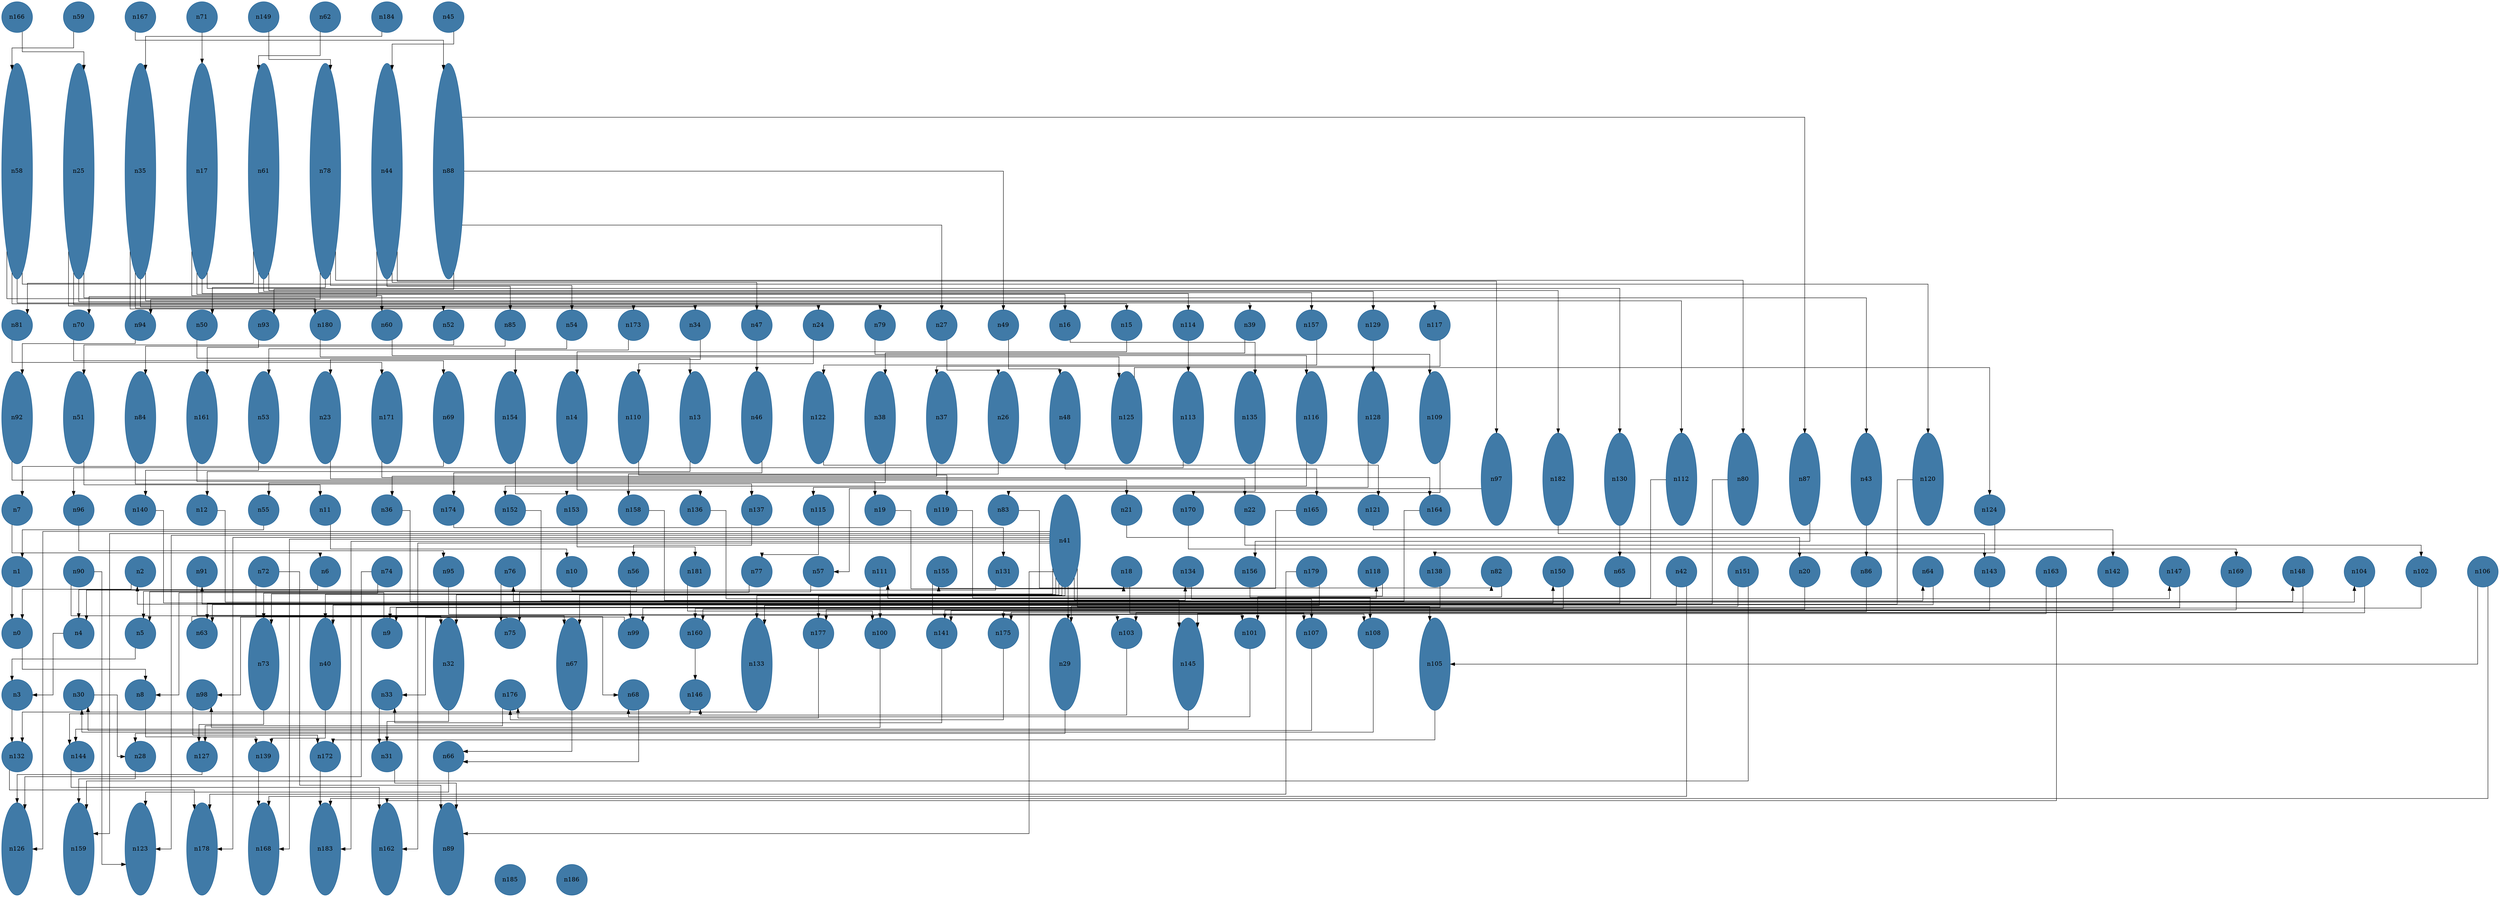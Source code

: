//do not use DOT to generate pdf use NEATO or FDP
digraph{
layout="neato";
splines="ortho";
n166[shape="ellipse", style="filled", color="#004E8ABF", pos="0,30!", height="1", width="1"];
n166 -> n25;
n59[shape="ellipse", style="filled", color="#004E8ABF", pos="2,30!", height="1", width="1"];
n59 -> n58;
n167[shape="ellipse", style="filled", color="#004E8ABF", pos="4,30!", height="1", width="1"];
n167 -> n88;
n71[shape="ellipse", style="filled", color="#004E8ABF", pos="6,30!", height="1", width="1"];
n71 -> n17;
n149[shape="ellipse", style="filled", color="#004E8ABF", pos="8,30!", height="1", width="1"];
n149 -> n78;
n62[shape="ellipse", style="filled", color="#004E8ABF", pos="10,30!", height="1", width="1"];
n62 -> n61;
n184[shape="ellipse", style="filled", color="#004E8ABF", pos="12,30!", height="1", width="1"];
n184 -> n35;
n45[shape="ellipse", style="filled", color="#004E8ABF", pos="14,30!", height="1", width="1"];
n45 -> n44;
n58[shape="ellipse", style="filled", color="#004E8ABF", pos="0,25!", height="7", width="1"];
n58 -> n120;
n58 -> n15;
n58 -> n39;
n58 -> n180;
n25[shape="ellipse", style="filled", color="#004E8ABF", pos="2,25!", height="7", width="1"];
n25 -> n24;
n25 -> n79;
n25 -> n117;
n25 -> n43;
n35[shape="ellipse", style="filled", color="#004E8ABF", pos="4,25!", height="7", width="1"];
n35 -> n112;
n35 -> n52;
n35 -> n173;
n35 -> n34;
n17[shape="ellipse", style="filled", color="#004E8ABF", pos="6,25!", height="7", width="1"];
n17 -> n16;
n17 -> n130;
n17 -> n114;
n17 -> n60;
n61[shape="ellipse", style="filled", color="#004E8ABF", pos="8,25!", height="7", width="1"];
n61 -> n81;
n61 -> n157;
n61 -> n129;
n61 -> n182;
n78[shape="ellipse", style="filled", color="#004E8ABF", pos="10,25!", height="7", width="1"];
n78 -> n80;
n78 -> n50;
n78 -> n94;
n78 -> n54;
n44[shape="ellipse", style="filled", color="#004E8ABF", pos="12,25!", height="7", width="1"];
n44 -> n47;
n44 -> n70;
n44 -> n85;
n44 -> n97;
n88[shape="ellipse", style="filled", color="#004E8ABF", pos="14,25!", height="7", width="1"];
n88 -> n27;
n88 -> n49;
n88 -> n93;
n88 -> n87;
n81[shape="ellipse", style="filled", color="#004E8ABF", pos="0,20!", height="1", width="1"];
n81 -> n171;
n70[shape="ellipse", style="filled", color="#004E8ABF", pos="2,20!", height="1", width="1"];
n70 -> n69;
n94[shape="ellipse", style="filled", color="#004E8ABF", pos="4,20!", height="1", width="1"];
n94 -> n92;
n50[shape="ellipse", style="filled", color="#004E8ABF", pos="6,20!", height="1", width="1"];
n50 -> n13;
n93[shape="ellipse", style="filled", color="#004E8ABF", pos="8,20!", height="1", width="1"];
n93 -> n161;
n180[shape="ellipse", style="filled", color="#004E8ABF", pos="10,20!", height="1", width="1"];
n180 -> n125;
n60[shape="ellipse", style="filled", color="#004E8ABF", pos="12,20!", height="1", width="1"];
n60 -> n116;
n52[shape="ellipse", style="filled", color="#004E8ABF", pos="14,20!", height="1", width="1"];
n52 -> n51;
n85[shape="ellipse", style="filled", color="#004E8ABF", pos="16,20!", height="1", width="1"];
n85 -> n84;
n54[shape="ellipse", style="filled", color="#004E8ABF", pos="18,20!", height="1", width="1"];
n54 -> n53;
n173[shape="ellipse", style="filled", color="#004E8ABF", pos="20,20!", height="1", width="1"];
n173 -> n154;
n34[shape="ellipse", style="filled", color="#004E8ABF", pos="22,20!", height="1", width="1"];
n34 -> n23;
n47[shape="ellipse", style="filled", color="#004E8ABF", pos="24,20!", height="1", width="1"];
n47 -> n46;
n24[shape="ellipse", style="filled", color="#004E8ABF", pos="26,20!", height="1", width="1"];
n24 -> n110;
n79[shape="ellipse", style="filled", color="#004E8ABF", pos="28,20!", height="1", width="1"];
n79 -> n109;
n27[shape="ellipse", style="filled", color="#004E8ABF", pos="30,20!", height="1", width="1"];
n27 -> n26;
n49[shape="ellipse", style="filled", color="#004E8ABF", pos="32,20!", height="1", width="1"];
n49 -> n48;
n16[shape="ellipse", style="filled", color="#004E8ABF", pos="34,20!", height="1", width="1"];
n16 -> n135;
n15[shape="ellipse", style="filled", color="#004E8ABF", pos="36,20!", height="1", width="1"];
n15 -> n14;
n114[shape="ellipse", style="filled", color="#004E8ABF", pos="38,20!", height="1", width="1"];
n114 -> n113;
n39[shape="ellipse", style="filled", color="#004E8ABF", pos="40,20!", height="1", width="1"];
n39 -> n38;
n157[shape="ellipse", style="filled", color="#004E8ABF", pos="42,20!", height="1", width="1"];
n157 -> n122;
n129[shape="ellipse", style="filled", color="#004E8ABF", pos="44,20!", height="1", width="1"];
n129 -> n128;
n117[shape="ellipse", style="filled", color="#004E8ABF", pos="46,20!", height="1", width="1"];
n117 -> n37;
n92[shape="ellipse", style="filled", color="#004E8ABF", pos="0,17!", height="3", width="1"];
n92 -> n21;
n51[shape="ellipse", style="filled", color="#004E8ABF", pos="2,17!", height="3", width="1"];
n51 -> n11;
n84[shape="ellipse", style="filled", color="#004E8ABF", pos="4,17!", height="3", width="1"];
n84 -> n137;
n161[shape="ellipse", style="filled", color="#004E8ABF", pos="6,17!", height="3", width="1"];
n161 -> n19;
n53[shape="ellipse", style="filled", color="#004E8ABF", pos="8,17!", height="3", width="1"];
n53 -> n140;
n23[shape="ellipse", style="filled", color="#004E8ABF", pos="10,17!", height="3", width="1"];
n23 -> n22;
n171[shape="ellipse", style="filled", color="#004E8ABF", pos="12,17!", height="3", width="1"];
n171 -> n164;
n69[shape="ellipse", style="filled", color="#004E8ABF", pos="14,17!", height="3", width="1"];
n69 -> n7;
n154[shape="ellipse", style="filled", color="#004E8ABF", pos="16,17!", height="3", width="1"];
n154 -> n153;
n14[shape="ellipse", style="filled", color="#004E8ABF", pos="18,17!", height="3", width="1"];
n14 -> n136;
n110[shape="ellipse", style="filled", color="#004E8ABF", pos="20,17!", height="3", width="1"];
n110 -> n119;
n13[shape="ellipse", style="filled", color="#004E8ABF", pos="22,17!", height="3", width="1"];
n13 -> n12;
n46[shape="ellipse", style="filled", color="#004E8ABF", pos="24,17!", height="3", width="1"];
n46 -> n174;
n122[shape="ellipse", style="filled", color="#004E8ABF", pos="26,17!", height="3", width="1"];
n122 -> n121;
n38[shape="ellipse", style="filled", color="#004E8ABF", pos="28,17!", height="3", width="1"];
n38 -> n55;
n37[shape="ellipse", style="filled", color="#004E8ABF", pos="30,17!", height="3", width="1"];
n37 -> n36;
n26[shape="ellipse", style="filled", color="#004E8ABF", pos="32,17!", height="3", width="1"];
n26 -> n158;
n48[shape="ellipse", style="filled", color="#004E8ABF", pos="34,17!", height="3", width="1"];
n48 -> n165;
n125[shape="ellipse", style="filled", color="#004E8ABF", pos="36,17!", height="3", width="1"];
n125 -> n124;
n113[shape="ellipse", style="filled", color="#004E8ABF", pos="38,17!", height="3", width="1"];
n113 -> n96;
n135[shape="ellipse", style="filled", color="#004E8ABF", pos="40,17!", height="3", width="1"];
n135 -> n83;
n116[shape="ellipse", style="filled", color="#004E8ABF", pos="42,17!", height="3", width="1"];
n116 -> n152;
n128[shape="ellipse", style="filled", color="#004E8ABF", pos="44,17!", height="3", width="1"];
n128 -> n115;
n109[shape="ellipse", style="filled", color="#004E8ABF", pos="46,17!", height="3", width="1"];
n109 -> n170;
n97[shape="ellipse", style="filled", color="#004E8ABF", pos="48,15!", height="3", width="1"];
n97 -> n57;
n182[shape="ellipse", style="filled", color="#004E8ABF", pos="50,15!", height="3", width="1"];
n182 -> n143;
n130[shape="ellipse", style="filled", color="#004E8ABF", pos="52,15!", height="3", width="1"];
n130 -> n65;
n112[shape="ellipse", style="filled", color="#004E8ABF", pos="54,15!", height="3", width="1"];
n112 -> n111;
n80[shape="ellipse", style="filled", color="#004E8ABF", pos="56,15!", height="3", width="1"];
n80 -> n91;
n87[shape="ellipse", style="filled", color="#004E8ABF", pos="58,15!", height="3", width="1"];
n87 -> n156;
n43[shape="ellipse", style="filled", color="#004E8ABF", pos="60,15!", height="3", width="1"];
n43 -> n86;
n120[shape="ellipse", style="filled", color="#004E8ABF", pos="62,15!", height="3", width="1"];
n120 -> n2;
n7[shape="ellipse", style="filled", color="#004E8ABF", pos="0,14!", height="1", width="1"];
n7 -> n6;
n96[shape="ellipse", style="filled", color="#004E8ABF", pos="2,14!", height="1", width="1"];
n96 -> n95;
n140[shape="ellipse", style="filled", color="#004E8ABF", pos="4,14!", height="1", width="1"];
n140 -> n150;
n12[shape="ellipse", style="filled", color="#004E8ABF", pos="6,14!", height="1", width="1"];
n12 -> n104;
n55[shape="ellipse", style="filled", color="#004E8ABF", pos="8,14!", height="1", width="1"];
n55 -> n1;
n11[shape="ellipse", style="filled", color="#004E8ABF", pos="10,14!", height="1", width="1"];
n11 -> n10;
n36[shape="ellipse", style="filled", color="#004E8ABF", pos="12,14!", height="1", width="1"];
n36 -> n148;
n174[shape="ellipse", style="filled", color="#004E8ABF", pos="14,14!", height="1", width="1"];
n174 -> n131;
n152[shape="ellipse", style="filled", color="#004E8ABF", pos="16,14!", height="1", width="1"];
n152 -> n64;
n153[shape="ellipse", style="filled", color="#004E8ABF", pos="18,14!", height="1", width="1"];
n153 -> n181;
n158[shape="ellipse", style="filled", color="#004E8ABF", pos="20,14!", height="1", width="1"];
n158 -> n134;
n136[shape="ellipse", style="filled", color="#004E8ABF", pos="22,14!", height="1", width="1"];
n136 -> n147;
n137[shape="ellipse", style="filled", color="#004E8ABF", pos="24,14!", height="1", width="1"];
n137 -> n56;
n115[shape="ellipse", style="filled", color="#004E8ABF", pos="26,14!", height="1", width="1"];
n115 -> n77;
n19[shape="ellipse", style="filled", color="#004E8ABF", pos="28,14!", height="1", width="1"];
n19 -> n18;
n119[shape="ellipse", style="filled", color="#004E8ABF", pos="30,14!", height="1", width="1"];
n119 -> n118;
n83[shape="ellipse", style="filled", color="#004E8ABF", pos="32,14!", height="1", width="1"];
n83 -> n82;
n41[shape="ellipse", style="filled", color="#004E8ABF", pos="34,13!", height="3", width="1"];
n41 -> n40;
n41 -> n73;
n41 -> n32;
n41 -> n183;
n41 -> n162;
n41 -> n89;
n41 -> n67;
n41 -> n133;
n41 -> n29;
n41 -> n126;
n41 -> n159;
n41 -> n123;
n41 -> n145;
n41 -> n178;
n41 -> n168;
n41 -> n105;
n21[shape="ellipse", style="filled", color="#004E8ABF", pos="36,14!", height="1", width="1"];
n21 -> n20;
n170[shape="ellipse", style="filled", color="#004E8ABF", pos="38,14!", height="1", width="1"];
n170 -> n169;
n22[shape="ellipse", style="filled", color="#004E8ABF", pos="40,14!", height="1", width="1"];
n22 -> n102;
n165[shape="ellipse", style="filled", color="#004E8ABF", pos="42,14!", height="1", width="1"];
n165 -> n155;
n121[shape="ellipse", style="filled", color="#004E8ABF", pos="44,14!", height="1", width="1"];
n121 -> n142;
n164[shape="ellipse", style="filled", color="#004E8ABF", pos="46,14!", height="1", width="1"];
n164 -> n76;
n124[shape="ellipse", style="filled", color="#004E8ABF", pos="64,14!", height="1", width="1"];
n124 -> n138;
n1[shape="ellipse", style="filled", color="#004E8ABF", pos="0,12!", height="1", width="1"];
n1 -> n0;
n90[shape="ellipse", style="filled", color="#004E8ABF", pos="2,12!", height="1", width="1"];
n90 -> n123;
n90 -> n67;
n2[shape="ellipse", style="filled", color="#004E8ABF", pos="4,12!", height="1", width="1"];
n2 -> n0;
n91[shape="ellipse", style="filled", color="#004E8ABF", pos="6,12!", height="1", width="1"];
n91 -> n103;
n72[shape="ellipse", style="filled", color="#004E8ABF", pos="8,12!", height="1", width="1"];
n72 -> n32;
n72 -> n89;
n6[shape="ellipse", style="filled", color="#004E8ABF", pos="10,12!", height="1", width="1"];
n6 -> n4;
n74[shape="ellipse", style="filled", color="#004E8ABF", pos="12,12!", height="1", width="1"];
n74 -> n126;
n74 -> n73;
n95[shape="ellipse", style="filled", color="#004E8ABF", pos="14,12!", height="1", width="1"];
n95 -> n101;
n76[shape="ellipse", style="filled", color="#004E8ABF", pos="16,12!", height="1", width="1"];
n76 -> n75;
n10[shape="ellipse", style="filled", color="#004E8ABF", pos="18,12!", height="1", width="1"];
n10 -> n99;
n56[shape="ellipse", style="filled", color="#004E8ABF", pos="20,12!", height="1", width="1"];
n56 -> n5;
n181[shape="ellipse", style="filled", color="#004E8ABF", pos="22,12!", height="1", width="1"];
n181 -> n100;
n77[shape="ellipse", style="filled", color="#004E8ABF", pos="24,12!", height="1", width="1"];
n77 -> n75;
n57[shape="ellipse", style="filled", color="#004E8ABF", pos="26,12!", height="1", width="1"];
n57 -> n5;
n111[shape="ellipse", style="filled", color="#004E8ABF", pos="28,12!", height="1", width="1"];
n111 -> n100;
n155[shape="ellipse", style="filled", color="#004E8ABF", pos="30,12!", height="1", width="1"];
n155 -> n108;
n131[shape="ellipse", style="filled", color="#004E8ABF", pos="32,12!", height="1", width="1"];
n131 -> n4;
n18[shape="ellipse", style="filled", color="#004E8ABF", pos="36,12!", height="1", width="1"];
n18 -> n107;
n134[shape="ellipse", style="filled", color="#004E8ABF", pos="38,12!", height="1", width="1"];
n134 -> n107;
n156[shape="ellipse", style="filled", color="#004E8ABF", pos="40,12!", height="1", width="1"];
n156 -> n108;
n179[shape="ellipse", style="filled", color="#004E8ABF", pos="42,12!", height="1", width="1"];
n179 -> n133;
n179 -> n178;
n118[shape="ellipse", style="filled", color="#004E8ABF", pos="44,12!", height="1", width="1"];
n118 -> n177;
n138[shape="ellipse", style="filled", color="#004E8ABF", pos="46,12!", height="1", width="1"];
n138 -> n9;
n82[shape="ellipse", style="filled", color="#004E8ABF", pos="48,12!", height="1", width="1"];
n82 -> n101;
n150[shape="ellipse", style="filled", color="#004E8ABF", pos="50,12!", height="1", width="1"];
n150 -> n160;
n65[shape="ellipse", style="filled", color="#004E8ABF", pos="52,12!", height="1", width="1"];
n65 -> n63;
n42[shape="ellipse", style="filled", color="#004E8ABF", pos="54,12!", height="1", width="1"];
n42 -> n168;
n42 -> n40;
n151[shape="ellipse", style="filled", color="#004E8ABF", pos="56,12!", height="1", width="1"];
n151 -> n29;
n151 -> n159;
n20[shape="ellipse", style="filled", color="#004E8ABF", pos="58,12!", height="1", width="1"];
n20 -> n160;
n86[shape="ellipse", style="filled", color="#004E8ABF", pos="60,12!", height="1", width="1"];
n86 -> n175;
n64[shape="ellipse", style="filled", color="#004E8ABF", pos="62,12!", height="1", width="1"];
n64 -> n63;
n143[shape="ellipse", style="filled", color="#004E8ABF", pos="64,12!", height="1", width="1"];
n143 -> n141;
n163[shape="ellipse", style="filled", color="#004E8ABF", pos="66,12!", height="1", width="1"];
n163 -> n145;
n163 -> n162;
n142[shape="ellipse", style="filled", color="#004E8ABF", pos="68,12!", height="1", width="1"];
n142 -> n141;
n147[shape="ellipse", style="filled", color="#004E8ABF", pos="70,12!", height="1", width="1"];
n147 -> n9;
n169[shape="ellipse", style="filled", color="#004E8ABF", pos="72,12!", height="1", width="1"];
n169 -> n177;
n148[shape="ellipse", style="filled", color="#004E8ABF", pos="74,12!", height="1", width="1"];
n148 -> n175;
n104[shape="ellipse", style="filled", color="#004E8ABF", pos="76,12!", height="1", width="1"];
n104 -> n103;
n102[shape="ellipse", style="filled", color="#004E8ABF", pos="78,12!", height="1", width="1"];
n102 -> n99;
n106[shape="ellipse", style="filled", color="#004E8ABF", pos="80,12!", height="1", width="1"];
n106 -> n105;
n106 -> n183;
n0[shape="ellipse", style="filled", color="#004E8ABF", pos="0,10!", height="1", width="1"];
n0 -> n8;
n4[shape="ellipse", style="filled", color="#004E8ABF", pos="2,10!", height="1", width="1"];
n4 -> n3;
n5[shape="ellipse", style="filled", color="#004E8ABF", pos="4,10!", height="1", width="1"];
n5 -> n3;
n63[shape="ellipse", style="filled", color="#004E8ABF", pos="6,10!", height="1", width="1"];
n63 -> n68;
n73[shape="ellipse", style="filled", color="#004E8ABF", pos="8,9!", height="3", width="1"];
n73 -> n127;
n40[shape="ellipse", style="filled", color="#004E8ABF", pos="10,9!", height="3", width="1"];
n40 -> n139;
n9[shape="ellipse", style="filled", color="#004E8ABF", pos="12,10!", height="1", width="1"];
n9 -> n8;
n32[shape="ellipse", style="filled", color="#004E8ABF", pos="14,9!", height="3", width="1"];
n32 -> n31;
n75[shape="ellipse", style="filled", color="#004E8ABF", pos="16,10!", height="1", width="1"];
n75 -> n33;
n67[shape="ellipse", style="filled", color="#004E8ABF", pos="18,9!", height="3", width="1"];
n67 -> n66;
n99[shape="ellipse", style="filled", color="#004E8ABF", pos="20,10!", height="1", width="1"];
n99 -> n98;
n160[shape="ellipse", style="filled", color="#004E8ABF", pos="22,10!", height="1", width="1"];
n160 -> n146;
n133[shape="ellipse", style="filled", color="#004E8ABF", pos="24,9!", height="3", width="1"];
n133 -> n132;
n177[shape="ellipse", style="filled", color="#004E8ABF", pos="26,10!", height="1", width="1"];
n177 -> n176;
n100[shape="ellipse", style="filled", color="#004E8ABF", pos="28,10!", height="1", width="1"];
n100 -> n98;
n141[shape="ellipse", style="filled", color="#004E8ABF", pos="30,10!", height="1", width="1"];
n141 -> n33;
n175[shape="ellipse", style="filled", color="#004E8ABF", pos="32,10!", height="1", width="1"];
n175 -> n176;
n29[shape="ellipse", style="filled", color="#004E8ABF", pos="34,9!", height="3", width="1"];
n29 -> n28;
n103[shape="ellipse", style="filled", color="#004E8ABF", pos="36,10!", height="1", width="1"];
n103 -> n146;
n145[shape="ellipse", style="filled", color="#004E8ABF", pos="38,9!", height="3", width="1"];
n145 -> n144;
n101[shape="ellipse", style="filled", color="#004E8ABF", pos="40,10!", height="1", width="1"];
n101 -> n68;
n107[shape="ellipse", style="filled", color="#004E8ABF", pos="42,10!", height="1", width="1"];
n107 -> n30;
n108[shape="ellipse", style="filled", color="#004E8ABF", pos="44,10!", height="1", width="1"];
n108 -> n30;
n105[shape="ellipse", style="filled", color="#004E8ABF", pos="46,9!", height="3", width="1"];
n105 -> n172;
n3[shape="ellipse", style="filled", color="#004E8ABF", pos="0,8!", height="1", width="1"];
n3 -> n132;
n30[shape="ellipse", style="filled", color="#004E8ABF", pos="2,8!", height="1", width="1"];
n30 -> n28;
n8[shape="ellipse", style="filled", color="#004E8ABF", pos="4,8!", height="1", width="1"];
n8 -> n139;
n98[shape="ellipse", style="filled", color="#004E8ABF", pos="6,8!", height="1", width="1"];
n98 -> n172;
n33[shape="ellipse", style="filled", color="#004E8ABF", pos="12,8!", height="1", width="1"];
n33 -> n31;
n176[shape="ellipse", style="filled", color="#004E8ABF", pos="16,8!", height="1", width="1"];
n176 -> n127;
n68[shape="ellipse", style="filled", color="#004E8ABF", pos="20,8!", height="1", width="1"];
n68 -> n66;
n146[shape="ellipse", style="filled", color="#004E8ABF", pos="22,8!", height="1", width="1"];
n146 -> n144;
n132[shape="ellipse", style="filled", color="#004E8ABF", pos="0,6!", height="1", width="1"];
n132 -> n178;
n144[shape="ellipse", style="filled", color="#004E8ABF", pos="2,6!", height="1", width="1"];
n144 -> n162;
n28[shape="ellipse", style="filled", color="#004E8ABF", pos="4,6!", height="1", width="1"];
n28 -> n159;
n127[shape="ellipse", style="filled", color="#004E8ABF", pos="6,6!", height="1", width="1"];
n127 -> n126;
n139[shape="ellipse", style="filled", color="#004E8ABF", pos="8,6!", height="1", width="1"];
n139 -> n168;
n172[shape="ellipse", style="filled", color="#004E8ABF", pos="10,6!", height="1", width="1"];
n172 -> n183;
n31[shape="ellipse", style="filled", color="#004E8ABF", pos="12,6!", height="1", width="1"];
n31 -> n89;
n66[shape="ellipse", style="filled", color="#004E8ABF", pos="14,6!", height="1", width="1"];
n66 -> n123;
n126[shape="ellipse", style="filled", color="#004E8ABF", pos="0,3!", height="3", width="1"];
n159[shape="ellipse", style="filled", color="#004E8ABF", pos="2,3!", height="3", width="1"];
n123[shape="ellipse", style="filled", color="#004E8ABF", pos="4,3!", height="3", width="1"];
n178[shape="ellipse", style="filled", color="#004E8ABF", pos="6,3!", height="3", width="1"];
n168[shape="ellipse", style="filled", color="#004E8ABF", pos="8,3!", height="3", width="1"];
n183[shape="ellipse", style="filled", color="#004E8ABF", pos="10,3!", height="3", width="1"];
n162[shape="ellipse", style="filled", color="#004E8ABF", pos="12,3!", height="3", width="1"];
n89[shape="ellipse", style="filled", color="#004E8ABF", pos="14,3!", height="3", width="1"];
n185[shape="ellipse", style="filled", color="#004E8ABF", pos="16,2!", height="1", width="1"];
n186[shape="ellipse", style="filled", color="#004E8ABF", pos="18,2!", height="1", width="1"];
}